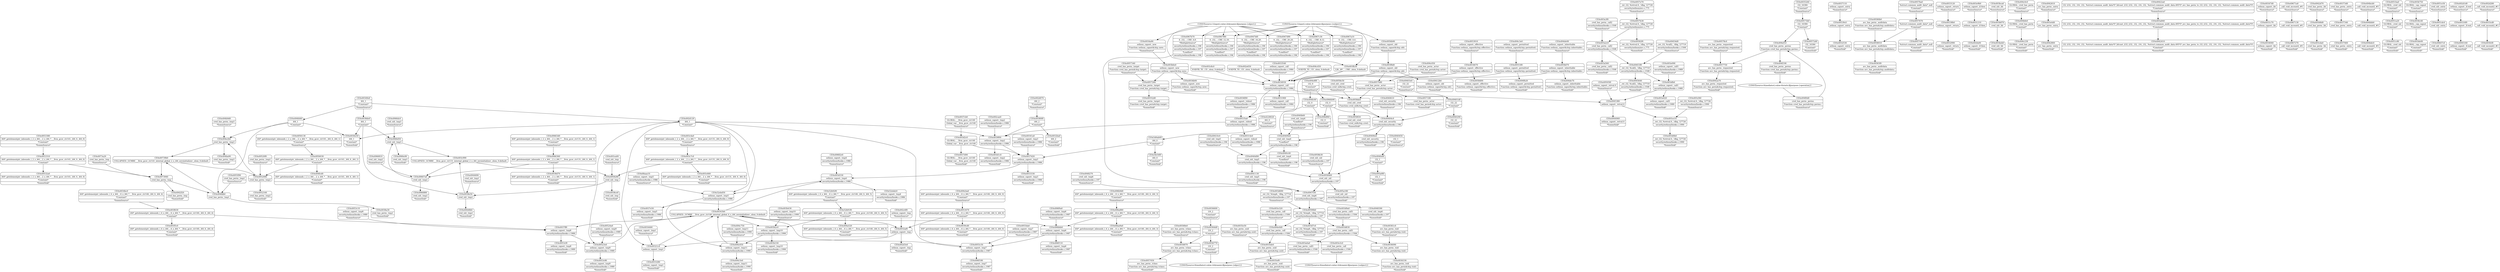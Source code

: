digraph {
	CE0x493ce10 [shape=record,shape=Mrecord,label="{CE0x493ce10|_ret_i32_%retval.0,_!dbg_!27726|security/selinux/hooks.c,1990}"]
	CE0x492c6f0 [shape=record,shape=Mrecord,label="{CE0x492c6f0|selinux_capset:_tmp|*SummSource*}"]
	CE0x494ef10 [shape=record,shape=Mrecord,label="{CE0x494ef10|cred_has_perm:_perms|Function::cred_has_perm&Arg::perms::}"]
	CE0x4937cb0 [shape=record,shape=Mrecord,label="{CE0x4937cb0|GLOBAL:___llvm_gcov_ctr140|Global_var:__llvm_gcov_ctr140|*SummSource*}"]
	CE0x4934bc0 [shape=record,shape=Mrecord,label="{CE0x4934bc0|i64*_getelementptr_inbounds_(_6_x_i64_,_6_x_i64_*___llvm_gcov_ctr140,_i64_0,_i64_4)|*Constant*|*SummSource*}"]
	CE0x52b91f0 [shape=record,shape=Mrecord,label="{CE0x52b91f0|i64*_getelementptr_inbounds_(_6_x_i64_,_6_x_i64_*___llvm_gcov_ctr140,_i64_0,_i64_5)|*Constant*}"]
	CE0x4953470 [shape=record,shape=Mrecord,label="{CE0x4953470|i64*_getelementptr_inbounds_(_6_x_i64_,_6_x_i64_*___llvm_gcov_ctr140,_i64_0,_i64_0)|*Constant*}"]
	CE0x494ba90 [shape=record,shape=Mrecord,label="{CE0x494ba90|cred_has_perm:_tmp3|*SummSink*}"]
	CE0x52b92f0 [shape=record,shape=Mrecord,label="{CE0x52b92f0|i64*_getelementptr_inbounds_(_6_x_i64_,_6_x_i64_*___llvm_gcov_ctr140,_i64_0,_i64_5)|*Constant*|*SummSource*}"]
	CE0x496f0a0 [shape=record,shape=Mrecord,label="{CE0x496f0a0|selinux_capset:_tmp6|security/selinux/hooks.c,1987|*SummSource*}"]
	CE0x4932530 [shape=record,shape=Mrecord,label="{CE0x4932530|selinux_capset:_entry|*SummSink*}"]
	CE0x49580b0 [shape=record,shape=Mrecord,label="{CE0x49580b0|avc_has_perm:_auditdata|Function::avc_has_perm&Arg::auditdata::|*SummSource*}"]
	CE0x49535a0 [shape=record,shape=Mrecord,label="{CE0x49535a0|selinux_capset:_tobool|security/selinux/hooks.c,1986}"]
	CE0x4933120 [shape=record,shape=Mrecord,label="{CE0x4933120|selinux_capset:_return|*SummSource*}"]
	CE0x492fa00 [shape=record,shape=Mrecord,label="{CE0x492fa00|selinux_capset:_if.then|*SummSink*}"]
	CE0x49412b0 [shape=record,shape=Mrecord,label="{CE0x49412b0|selinux_capset:_old|Function::selinux_capset&Arg::old::|*SummSink*}"]
	CE0x49663d0 [shape=record,shape=Mrecord,label="{CE0x49663d0|i64*_getelementptr_inbounds_(_2_x_i64_,_2_x_i64_*___llvm_gcov_ctr131,_i64_0,_i64_1)|*Constant*|*SummSource*}"]
	CE0x49338b0 [shape=record,shape=Mrecord,label="{CE0x49338b0|selinux_capset:_return}"]
	CE0x494fb20 [shape=record,shape=Mrecord,label="{CE0x494fb20|selinux_capset:_permitted|Function::selinux_capset&Arg::permitted::|*SummSink*}"]
	CE0x4932990 [shape=record,shape=Mrecord,label="{CE0x4932990|selinux_capset:_return|*SummSink*}"]
	CE0x4953c10 [shape=record,shape=Mrecord,label="{CE0x4953c10|selinux_capset:_tmp8|security/selinux/hooks.c,1989|*SummSource*}"]
	CE0x493c4a0 [shape=record,shape=Mrecord,label="{CE0x493c4a0|i64*_getelementptr_inbounds_(_2_x_i64_,_2_x_i64_*___llvm_gcov_ctr131,_i64_0,_i64_0)|*Constant*|*SummSource*}"]
	CE0x493b870 [shape=record,shape=Mrecord,label="{CE0x493b870|cred_sid:_bb}"]
	CE0x493a2c0 [shape=record,shape=Mrecord,label="{CE0x493a2c0|cred_has_perm:_call2|security/selinux/hooks.c,1508}"]
	CE0x4228020 [shape=record,shape=Mrecord,label="{CE0x4228020|i64_0|*Constant*|*SummSource*}"]
	CE0x4957340 [shape=record,shape=Mrecord,label="{CE0x4957340|cred_has_perm:_target|Function::cred_has_perm&Arg::target::|*SummSource*}"]
	CE0x49341a0 [shape=record,shape=Mrecord,label="{CE0x49341a0|selinux_capset:_tmp3|security/selinux/hooks.c,1986|*SummSource*}"]
	CE0x493a0a0 [shape=record,shape=Mrecord,label="{CE0x493a0a0|cred_has_perm:_call1|security/selinux/hooks.c,1506|*SummSink*}"]
	CE0x494de00 [shape=record,shape=Mrecord,label="{CE0x494de00|selinux_capset:_inheritable|Function::selinux_capset&Arg::inheritable::|*SummSource*}"]
	CE0x4933540 [shape=record,shape=Mrecord,label="{CE0x4933540|selinux_capset:_call|security/selinux/hooks.c,1984|*SummSource*}"]
	CE0x49410c0 [shape=record,shape=Mrecord,label="{CE0x49410c0|cred_sid:_tmp5|security/selinux/hooks.c,196|*SummSource*}"]
	CE0x4967f80 [shape=record,shape=Mrecord,label="{CE0x4967f80|4:_i32,_:_CRE_12,16_|*MultipleSource*|security/selinux/hooks.c,196|security/selinux/hooks.c,197|*LoadInst*|security/selinux/hooks.c,196}"]
	CE0x494c0c0 [shape=record,shape=Mrecord,label="{CE0x494c0c0|GLOBAL:_cred_has_perm|*Constant*|*SummSource*}"]
	CE0x493a3f0 [shape=record,shape=Mrecord,label="{CE0x493a3f0|cred_has_perm:_call2|security/selinux/hooks.c,1508|*SummSource*}"]
	CE0x49448b0 [shape=record,shape=Mrecord,label="{CE0x49448b0|cred_sid:_tmp1|*SummSink*}"]
	CE0x4939f00 [shape=record,shape=Mrecord,label="{CE0x4939f00|selinux_capset:_tmp2|security/selinux/hooks.c,1986}"]
	CE0x493fb30 [shape=record,shape=Mrecord,label="{CE0x493fb30|128:_i8*,_:_CRE:_elem_0:default:}"]
	CE0x4942610 [shape=record,shape=Mrecord,label="{CE0x4942610|avc_has_perm:_entry|*SummSource*}"]
	CE0x4942410 [shape=record,shape=Mrecord,label="{CE0x4942410|i32_(i32,_i32,_i16,_i32,_%struct.common_audit_data*)*_bitcast_(i32_(i32,_i32,_i16,_i32,_%struct.common_audit_data.495*)*_avc_has_perm_to_i32_(i32,_i32,_i16,_i32,_%struct.common_audit_data*)*)|*Constant*|*SummSink*}"]
	CE0x49401d0 [shape=record,shape=Mrecord,label="{CE0x49401d0|i32_22|*Constant*}"]
	CE0x4936f00 [shape=record,shape=Mrecord,label="{CE0x4936f00|selinux_capset:_tobool|security/selinux/hooks.c,1986|*SummSource*}"]
	CE0x4953380 [shape=record,shape=Mrecord,label="{CE0x4953380|i64*_getelementptr_inbounds_(_2_x_i64_,_2_x_i64_*___llvm_gcov_ctr141,_i64_0,_i64_0)|*Constant*|*SummSource*}"]
	CE0x49409e0 [shape=record,shape=Mrecord,label="{CE0x49409e0|cred_sid:_tmp4|*LoadInst*|security/selinux/hooks.c,196}"]
	CE0x493f5c0 [shape=record,shape=Mrecord,label="{CE0x493f5c0|i64*_getelementptr_inbounds_(_6_x_i64_,_6_x_i64_*___llvm_gcov_ctr140,_i64_0,_i64_4)|*Constant*|*SummSink*}"]
	CE0x494c3e0 [shape=record,shape=Mrecord,label="{CE0x494c3e0|selinux_capset:_permitted|Function::selinux_capset&Arg::permitted::|*SummSource*}"]
	CE0x4938d70 [shape=record,shape=Mrecord,label="{CE0x4938d70|i64*_getelementptr_inbounds_(_2_x_i64_,_2_x_i64_*___llvm_gcov_ctr131,_i64_0,_i64_1)|*Constant*|*SummSink*}"]
	CE0x4966dc0 [shape=record,shape=Mrecord,label="{CE0x4966dc0|cred_sid:_tmp3|*SummSource*}"]
	CE0x494c450 [shape=record,shape=Mrecord,label="{CE0x494c450|VOIDTB_TE:_CE:_elem_0:default:}"]
	CE0x493e4d0 [shape=record,shape=Mrecord,label="{CE0x493e4d0|avc_has_perm:_entry}"]
	CE0x49667a0 [shape=record,shape=Mrecord,label="{CE0x49667a0|cred_sid:_tmp2}"]
	CE0x496f110 [shape=record,shape=Mrecord,label="{CE0x496f110|selinux_capset:_tmp6|security/selinux/hooks.c,1987|*SummSink*}"]
	CE0x494e2b0 [shape=record,shape=Mrecord,label="{CE0x494e2b0|cred_has_perm:_tmp3}"]
	CE0x4966e90 [shape=record,shape=Mrecord,label="{CE0x4966e90|cred_sid:_tmp3|*SummSink*}"]
	CE0x4947bf0 [shape=record,shape=Mrecord,label="{CE0x4947bf0|4:_i32,_:_CRE_16,20_|*MultipleSource*|security/selinux/hooks.c,196|security/selinux/hooks.c,197|*LoadInst*|security/selinux/hooks.c,196}"]
	CE0x4933280 [shape=record,shape=Mrecord,label="{CE0x4933280|selinux_capset:_tmp1|*SummSink*}"]
	CE0x4931c70 [shape=record,shape=Mrecord,label="{CE0x4931c70|selinux_capset:_bb}"]
	CE0x4934930 [shape=record,shape=Mrecord,label="{CE0x4934930|selinux_capset:_call|security/selinux/hooks.c,1984}"]
	CE0x4967270 [shape=record,shape=Mrecord,label="{CE0x4967270|_call_void_mcount()_#3|*SummSink*}"]
	CE0x4937110 [shape=record,shape=Mrecord,label="{CE0x4937110|selinux_capset:_entry|*SummSource*}"]
	CE0x493cda0 [shape=record,shape=Mrecord,label="{CE0x493cda0|cred_has_perm:_bb|*SummSink*}"]
	CE0x494fdb0 [shape=record,shape=Mrecord,label="{CE0x494fdb0|cred_has_perm:_tmp1}"]
	CE0x49404c0 [shape=record,shape=Mrecord,label="{CE0x49404c0|cred_sid:_security|security/selinux/hooks.c,196}"]
	CE0x49568d0 [shape=record,shape=Mrecord,label="{CE0x49568d0|cred_has_perm:_bb}"]
	CE0x4937460 [shape=record,shape=Mrecord,label="{CE0x4937460|cred_has_perm:_entry|*SummSink*}"]
	CE0x494bfe0 [shape=record,shape=Mrecord,label="{CE0x494bfe0|GLOBAL:_cred_has_perm|*Constant*}"]
	CE0x49314e0 [shape=record,shape=Mrecord,label="{CE0x49314e0|selinux_capset:_tobool|security/selinux/hooks.c,1986|*SummSink*}"]
	CE0x4966d50 [shape=record,shape=Mrecord,label="{CE0x4966d50|cred_sid:_tmp3}"]
	CE0x494fcd0 [shape=record,shape=Mrecord,label="{CE0x494fcd0|i64*_getelementptr_inbounds_(_2_x_i64_,_2_x_i64_*___llvm_gcov_ctr141,_i64_0,_i64_1)|*Constant*|*SummSink*}"]
	CE0x4932af0 [shape=record,shape=Mrecord,label="{CE0x4932af0|selinux_capset:_tmp}"]
	CE0x4945380 [shape=record,shape=Mrecord,label="{CE0x4945380|selinux_capset:_retval.0}"]
	CE0x4953cf0 [shape=record,shape=Mrecord,label="{CE0x4953cf0|selinux_capset:_tmp8|security/selinux/hooks.c,1989|*SummSink*}"]
	CE0x494bcb0 [shape=record,shape=Mrecord,label="{CE0x494bcb0|_call_void_mcount()_#3|*SummSource*}"]
	CE0x49422a0 [shape=record,shape=Mrecord,label="{CE0x49422a0|i32_(i32,_i32,_i16,_i32,_%struct.common_audit_data*)*_bitcast_(i32_(i32,_i32,_i16,_i32,_%struct.common_audit_data.495*)*_avc_has_perm_to_i32_(i32,_i32,_i16,_i32,_%struct.common_audit_data*)*)|*Constant*|*SummSource*}"]
	CE0x4936770 [shape=record,shape=Mrecord,label="{CE0x4936770|i16_2|*Constant*|*SummSink*}"]
	CE0x49361c0 [shape=record,shape=Mrecord,label="{CE0x49361c0|avc_has_perm:_tsid|Function::avc_has_perm&Arg::tsid::|*SummSource*}"]
	CE0x49671a0 [shape=record,shape=Mrecord,label="{CE0x49671a0|_call_void_mcount()_#3|*SummSource*}"]
	CE0x4956b90 [shape=record,shape=Mrecord,label="{CE0x4956b90|selinux_capset:_old|Function::selinux_capset&Arg::old::|*SummSource*}"]
	CE0x493d0b0 [shape=record,shape=Mrecord,label="{CE0x493d0b0|_ret_i32_%retval.0,_!dbg_!27726|security/selinux/hooks.c,1990|*SummSink*}"]
	CE0x4934040 [shape=record,shape=Mrecord,label="{CE0x4934040|selinux_capset:_bb|*SummSink*}"]
	CE0x494e0d0 [shape=record,shape=Mrecord,label="{CE0x494e0d0|cred_has_perm:_call|security/selinux/hooks.c,1506}"]
	CE0x494c5e0 [shape=record,shape=Mrecord,label="{CE0x494c5e0|selinux_capset:_tmp11|security/selinux/hooks.c,1990|*SummSink*}"]
	CE0x495a0f0 [shape=record,shape=Mrecord,label="{CE0x495a0f0|i32_1|*Constant*|*SummSink*}"]
	CE0x4931900 [shape=record,shape=Mrecord,label="{CE0x4931900|selinux_capset:_call|security/selinux/hooks.c,1984|*SummSink*}"]
	CE0x493d690 [shape=record,shape=Mrecord,label="{CE0x493d690|_ret_i32_%tmp6,_!dbg_!27716|security/selinux/hooks.c,197|*SummSource*}"]
	CE0x4934670 [shape=record,shape=Mrecord,label="{CE0x4934670|selinux_capset:_effective|Function::selinux_capset&Arg::effective::}"]
	CE0x49590b0 [shape=record,shape=Mrecord,label="{CE0x49590b0|_ret_i32_%tmp6,_!dbg_!27716|security/selinux/hooks.c,197}"]
	CE0x493c990 [shape=record,shape=Mrecord,label="{CE0x493c990|COLLAPSED:_GCMRE___llvm_gcov_ctr131_internal_global_2_x_i64_zeroinitializer:_elem_0:default:}"]
	CE0x4937d90 [shape=record,shape=Mrecord,label="{CE0x4937d90|GLOBAL:___llvm_gcov_ctr140|Global_var:__llvm_gcov_ctr140|*SummSink*}"]
	CE0x493b2c0 [shape=record,shape=Mrecord,label="{CE0x493b2c0|selinux_capset:_tmp10|security/selinux/hooks.c,1990}"]
	CE0x494c750 [shape=record,shape=Mrecord,label="{CE0x494c750|selinux_capset:_tmp11|security/selinux/hooks.c,1990|*SummSource*}"]
	CE0x4957cf0 [shape=record,shape=Mrecord,label="{CE0x4957cf0|%struct.common_audit_data*_null|*Constant*|*SummSink*}"]
	CE0x4936e50 [shape=record,shape=Mrecord,label="{CE0x4936e50|i64_1|*Constant*|*SummSink*}"]
	CE0x493dfb0 [shape=record,shape=Mrecord,label="{CE0x493dfb0|selinux_capset:_call1|security/selinux/hooks.c,1989}"]
	CE0x4940b60 [shape=record,shape=Mrecord,label="{CE0x4940b60|cred_sid:_tmp4|*LoadInst*|security/selinux/hooks.c,196|*SummSource*}"]
	CE0x4934a90 [shape=record,shape=Mrecord,label="{CE0x4934a90|selinux_capset:_new|Function::selinux_capset&Arg::new::|*SummSource*}"]
	CE0x496b9d0 [shape=record,shape=Mrecord,label="{CE0x496b9d0|i64*_getelementptr_inbounds_(_6_x_i64_,_6_x_i64_*___llvm_gcov_ctr140,_i64_0,_i64_3)|*Constant*|*SummSource*}"]
	CE0x496f180 [shape=record,shape=Mrecord,label="{CE0x496f180|selinux_capset:_tmp7|security/selinux/hooks.c,1987|*SummSink*}"]
	CE0x493c8c0 [shape=record,shape=Mrecord,label="{CE0x493c8c0|VOIDTB_TE:_CE:_elem_0:default:}"]
	CE0x4945640 [shape=record,shape=Mrecord,label="{CE0x4945640|_ret_i32_%call2,_!dbg_!27719|security/selinux/hooks.c,1508|*SummSink*}"]
	CE0x49532a0 [shape=record,shape=Mrecord,label="{CE0x49532a0|i64*_getelementptr_inbounds_(_2_x_i64_,_2_x_i64_*___llvm_gcov_ctr141,_i64_0,_i64_0)|*Constant*|*SummSink*}"]
	CE0x49573b0 [shape=record,shape=Mrecord,label="{CE0x49573b0|i32_16384|*Constant*}"]
	CE0x49523e0 [shape=record,shape=Mrecord,label="{CE0x49523e0|selinux_capset:_tmp9|security/selinux/hooks.c,1989}"]
	CE0x49583f0 [shape=record,shape=Mrecord,label="{CE0x49583f0|avc_has_perm:_auditdata|Function::avc_has_perm&Arg::auditdata::|*SummSink*}"]
	CE0x4947d90 [shape=record,shape=Mrecord,label="{CE0x4947d90|4:_i32,_:_CRE_20,24_|*MultipleSource*|security/selinux/hooks.c,196|security/selinux/hooks.c,197|*LoadInst*|security/selinux/hooks.c,196}"]
	CE0x4957080 [shape=record,shape=Mrecord,label="{CE0x4957080|cred_has_perm:_actor|Function::cred_has_perm&Arg::actor::}"]
	CE0x4936600 [shape=record,shape=Mrecord,label="{CE0x4936600|i16_2|*Constant*|*SummSource*}"]
	CE0x493e020 [shape=record,shape=Mrecord,label="{CE0x493e020|selinux_capset:_call1|security/selinux/hooks.c,1989|*SummSink*}"]
	CE0x493b330 [shape=record,shape=Mrecord,label="{CE0x493b330|selinux_capset:_tmp10|security/selinux/hooks.c,1990|*SummSink*}"]
	CE0x4938e50 [shape=record,shape=Mrecord,label="{CE0x4938e50|cred_sid:_tmp1}"]
	CE0x4951c80 [shape=record,shape=Mrecord,label="{CE0x4951c80|GLOBAL:_cred_sid|*Constant*|*SummSink*}"]
	"CONST[source:0(mediator),value:2(dynamic)][purpose:{object}]"
	CE0x494e8f0 [shape=record,shape=Mrecord,label="{CE0x494e8f0|i32_0|*Constant*|*SummSource*}"]
	CE0x4935de0 [shape=record,shape=Mrecord,label="{CE0x4935de0|avc_has_perm:_ssid|Function::avc_has_perm&Arg::ssid::}"]
	CE0x494f0d0 [shape=record,shape=Mrecord,label="{CE0x494f0d0|cred_has_perm:_perms|Function::cred_has_perm&Arg::perms::|*SummSource*}"]
	CE0x493e3c0 [shape=record,shape=Mrecord,label="{CE0x493e3c0|cred_has_perm:_call|security/selinux/hooks.c,1506|*SummSink*}"]
	CE0x4940ef0 [shape=record,shape=Mrecord,label="{CE0x4940ef0|i32_1|*Constant*}"]
	CE0x4939cd0 [shape=record,shape=Mrecord,label="{CE0x4939cd0|i64*_getelementptr_inbounds_(_6_x_i64_,_6_x_i64_*___llvm_gcov_ctr140,_i64_0,_i64_0)|*Constant*|*SummSink*}"]
	CE0x4952160 [shape=record,shape=Mrecord,label="{CE0x4952160|cred_has_perm:_tmp2|*SummSink*}"]
	CE0x493c660 [shape=record,shape=Mrecord,label="{CE0x493c660|i64*_getelementptr_inbounds_(_2_x_i64_,_2_x_i64_*___llvm_gcov_ctr131,_i64_0,_i64_0)|*Constant*|*SummSink*}"]
	CE0x4973a20 [shape=record,shape=Mrecord,label="{CE0x4973a20|cred_has_perm:_tmp|*SummSource*}"]
	CE0x4966b90 [shape=record,shape=Mrecord,label="{CE0x4966b90|i32_0|*Constant*}"]
	CE0x4934b00 [shape=record,shape=Mrecord,label="{CE0x4934b00|selinux_capset:_new|Function::selinux_capset&Arg::new::|*SummSink*}"]
	CE0x49505f0 [shape=record,shape=Mrecord,label="{CE0x49505f0|selinux_capset:_retval.0|*SummSource*}"]
	CE0x4952080 [shape=record,shape=Mrecord,label="{CE0x4952080|cred_has_perm:_tmp2}"]
	CE0x493d7c0 [shape=record,shape=Mrecord,label="{CE0x493d7c0|_ret_i32_%tmp6,_!dbg_!27716|security/selinux/hooks.c,197|*SummSink*}"]
	CE0x4958de0 [shape=record,shape=Mrecord,label="{CE0x4958de0|cred_sid:_cred|Function::cred_sid&Arg::cred::}"]
	CE0x4957b30 [shape=record,shape=Mrecord,label="{CE0x4957b30|_ret_i32_%retval.0,_!dbg_!27728|security/selinux/avc.c,775}"]
	CE0x4940c40 [shape=record,shape=Mrecord,label="{CE0x4940c40|cred_sid:_tmp4|*LoadInst*|security/selinux/hooks.c,196|*SummSink*}"]
	CE0x493f630 [shape=record,shape=Mrecord,label="{CE0x493f630|i64*_getelementptr_inbounds_(_6_x_i64_,_6_x_i64_*___llvm_gcov_ctr140,_i64_0,_i64_4)|*Constant*}"]
	CE0x493a840 [shape=record,shape=Mrecord,label="{CE0x493a840|i32_(i32,_i32,_i16,_i32,_%struct.common_audit_data*)*_bitcast_(i32_(i32,_i32,_i16,_i32,_%struct.common_audit_data.495*)*_avc_has_perm_to_i32_(i32,_i32,_i16,_i32,_%struct.common_audit_data*)*)|*Constant*}"]
	CE0x4937ff0 [shape=record,shape=Mrecord,label="{CE0x4937ff0|selinux_capset:_tmp8|security/selinux/hooks.c,1989}"]
	CE0x493d2c0 [shape=record,shape=Mrecord,label="{CE0x493d2c0|GLOBAL:___llvm_gcov_ctr140|Global_var:__llvm_gcov_ctr140}"]
	CE0x4933330 [shape=record,shape=Mrecord,label="{CE0x4933330|selinux_capset:_tmp3|security/selinux/hooks.c,1986|*SummSink*}"]
	CE0x68aaa10 [shape=record,shape=Mrecord,label="{CE0x68aaa10|selinux_capset:_tmp5|security/selinux/hooks.c,1986|*SummSource*}"]
	CE0x49364d0 [shape=record,shape=Mrecord,label="{CE0x49364d0|i16_2|*Constant*}"]
	CE0x49453f0 [shape=record,shape=Mrecord,label="{CE0x49453f0|_ret_i32_%call2,_!dbg_!27719|security/selinux/hooks.c,1508}"]
	CE0x493b750 [shape=record,shape=Mrecord,label="{CE0x493b750|GLOBAL:_cap_capset|*Constant*|*SummSource*}"]
	CE0x49403e0 [shape=record,shape=Mrecord,label="{CE0x49403e0|i32_22|*Constant*|*SummSource*}"]
	CE0x4967b70 [shape=record,shape=Mrecord,label="{CE0x4967b70|4:_i32,_:_CRE_4,8_|*MultipleSource*|security/selinux/hooks.c,196|security/selinux/hooks.c,197|*LoadInst*|security/selinux/hooks.c,196}"]
	CE0x4932ba0 [shape=record,shape=Mrecord,label="{CE0x4932ba0|i64_2|*Constant*|*SummSink*}"]
	CE0x4958d00 [shape=record,shape=Mrecord,label="{CE0x4958d00|selinux_capset:_effective|Function::selinux_capset&Arg::effective::|*SummSink*}"]
	CE0x496df60 [shape=record,shape=Mrecord,label="{CE0x496df60|i32_0|*Constant*|*SummSink*}"]
	CE0x68aa9a0 [shape=record,shape=Mrecord,label="{CE0x68aa9a0|i64*_getelementptr_inbounds_(_6_x_i64_,_6_x_i64_*___llvm_gcov_ctr140,_i64_0,_i64_3)|*Constant*|*SummSink*}"]
	CE0x496bbb0 [shape=record,shape=Mrecord,label="{CE0x496bbb0|selinux_capset:_tmp6|security/selinux/hooks.c,1987}"]
	CE0x4953c80 [shape=record,shape=Mrecord,label="{CE0x4953c80|selinux_capset:_tmp9|security/selinux/hooks.c,1989|*SummSink*}"]
	CE0x4937340 [shape=record,shape=Mrecord,label="{CE0x4937340|cred_has_perm:_entry}"]
	CE0x494cba0 [shape=record,shape=Mrecord,label="{CE0x494cba0|i64*_getelementptr_inbounds_(_6_x_i64_,_6_x_i64_*___llvm_gcov_ctr140,_i64_0,_i64_0)|*Constant*|*SummSource*}"]
	CE0x49349e0 [shape=record,shape=Mrecord,label="{CE0x49349e0|i64_1|*Constant*|*SummSource*}"]
	CE0x5fe54f0 [shape=record,shape=Mrecord,label="{CE0x5fe54f0|i64_0|*Constant*|*SummSink*}"]
	CE0x49347d0 [shape=record,shape=Mrecord,label="{CE0x49347d0|selinux_capset:_bb|*SummSource*}"]
	CE0x493cf40 [shape=record,shape=Mrecord,label="{CE0x493cf40|_ret_i32_%retval.0,_!dbg_!27726|security/selinux/hooks.c,1990|*SummSource*}"]
	CE0x494a520 [shape=record,shape=Mrecord,label="{CE0x494a520|i64*_getelementptr_inbounds_(_6_x_i64_,_6_x_i64_*___llvm_gcov_ctr140,_i64_0,_i64_5)|*Constant*|*SummSink*}"]
	CE0x4936090 [shape=record,shape=Mrecord,label="{CE0x4936090|avc_has_perm:_tsid|Function::avc_has_perm&Arg::tsid::}"]
	CE0x49739b0 [shape=record,shape=Mrecord,label="{CE0x49739b0|COLLAPSED:_GCMRE___llvm_gcov_ctr141_internal_global_2_x_i64_zeroinitializer:_elem_0:default:}"]
	CE0x494bbb0 [shape=record,shape=Mrecord,label="{CE0x494bbb0|_call_void_mcount()_#3}"]
	CE0x49343b0 [shape=record,shape=Mrecord,label="{CE0x49343b0|COLLAPSED:_GCMRE___llvm_gcov_ctr140_internal_global_6_x_i64_zeroinitializer:_elem_0:default:}"]
	CE0x4957670 [shape=record,shape=Mrecord,label="{CE0x4957670|%struct.common_audit_data*_null|*Constant*}"]
	CE0x4955da0 [shape=record,shape=Mrecord,label="{CE0x4955da0|selinux_capset:_tmp7|security/selinux/hooks.c,1987|*SummSource*}"]
	CE0x4936870 [shape=record,shape=Mrecord,label="{CE0x4936870|avc_has_perm:_tclass|Function::avc_has_perm&Arg::tclass::}"]
	CE0x4957e70 [shape=record,shape=Mrecord,label="{CE0x4957e70|_ret_i32_%retval.0,_!dbg_!27728|security/selinux/avc.c,775|*SummSource*}"]
	CE0x494bdc0 [shape=record,shape=Mrecord,label="{CE0x494bdc0|_call_void_mcount()_#3|*SummSink*}"]
	CE0x4944690 [shape=record,shape=Mrecord,label="{CE0x4944690|cred_sid:_tmp1|*SummSource*}"]
	CE0x49647c0 [shape=record,shape=Mrecord,label="{CE0x49647c0|cred_sid:_entry|*SummSink*}"]
	"CONST[source:0(mediator),value:0(static)][purpose:{operation}]"
	CE0x49454d0 [shape=record,shape=Mrecord,label="{CE0x49454d0|_ret_i32_%call2,_!dbg_!27719|security/selinux/hooks.c,1508|*SummSource*}"]
	CE0x5d0ab00 [shape=record,shape=Mrecord,label="{CE0x5d0ab00|i64_0|*Constant*}"]
	CE0x4951a20 [shape=record,shape=Mrecord,label="{CE0x4951a20|GLOBAL:_cred_sid|*Constant*}"]
	CE0x4953910 [shape=record,shape=Mrecord,label="{CE0x4953910|selinux_capset:_effective|Function::selinux_capset&Arg::effective::|*SummSource*}"]
	CE0x4951dc0 [shape=record,shape=Mrecord,label="{CE0x4951dc0|cred_sid:_entry}"]
	CE0x493d330 [shape=record,shape=Mrecord,label="{CE0x493d330|selinux_capset:_tmp4|security/selinux/hooks.c,1986}"]
	"CONST[source:1(input),value:2(dynamic)][purpose:{object}]"
	CE0x494b9d0 [shape=record,shape=Mrecord,label="{CE0x494b9d0|cred_has_perm:_tmp3|*SummSource*}"]
	CE0x49553f0 [shape=record,shape=Mrecord,label="{CE0x49553f0|selinux_capset:_permitted|Function::selinux_capset&Arg::permitted::}"]
	CE0x49520f0 [shape=record,shape=Mrecord,label="{CE0x49520f0|cred_has_perm:_tmp2|*SummSource*}"]
	CE0x4940610 [shape=record,shape=Mrecord,label="{CE0x4940610|cred_sid:_security|security/selinux/hooks.c,196|*SummSource*}"]
	CE0x4936c40 [shape=record,shape=Mrecord,label="{CE0x4936c40|GLOBAL:_cap_capset|*Constant*}"]
	CE0x4967c30 [shape=record,shape=Mrecord,label="{CE0x4967c30|4:_i32,_:_CRE_8,12_|*MultipleSource*|security/selinux/hooks.c,196|security/selinux/hooks.c,197|*LoadInst*|security/selinux/hooks.c,196}"]
	CE0x4940450 [shape=record,shape=Mrecord,label="{CE0x4940450|i32_1|*Constant*|*SummSource*}"]
	CE0x4955f90 [shape=record,shape=Mrecord,label="{CE0x4955f90|cred_has_perm:_tmp1|*SummSource*}"]
	CE0x49352d0 [shape=record,shape=Mrecord,label="{CE0x49352d0|cred_has_perm:_target|Function::cred_has_perm&Arg::target::|*SummSink*}"]
	CE0x4942d70 [shape=record,shape=Mrecord,label="{CE0x4942d70|cred_has_perm:_bb|*SummSource*}"]
	CE0x4955c50 [shape=record,shape=Mrecord,label="{CE0x4955c50|selinux_capset:_tmp7|security/selinux/hooks.c,1987}"]
	CE0x494f190 [shape=record,shape=Mrecord,label="{CE0x494f190|cred_has_perm:_perms|Function::cred_has_perm&Arg::perms::|*SummSink*}"]
	CE0x493e320 [shape=record,shape=Mrecord,label="{CE0x493e320|cred_has_perm:_call|security/selinux/hooks.c,1506|*SummSource*}"]
	CE0x4945160 [shape=record,shape=Mrecord,label="{CE0x4945160|selinux_capset:_if.end|*SummSink*}"]
	CE0x4940d90 [shape=record,shape=Mrecord,label="{CE0x4940d90|cred_sid:_tmp5|security/selinux/hooks.c,196}"]
	CE0x4953310 [shape=record,shape=Mrecord,label="{CE0x4953310|i64*_getelementptr_inbounds_(_2_x_i64_,_2_x_i64_*___llvm_gcov_ctr141,_i64_0,_i64_0)|*Constant*}"]
	CE0x4942a70 [shape=record,shape=Mrecord,label="{CE0x4942a70|avc_has_perm:_requested|Function::avc_has_perm&Arg::requested::|*SummSink*}"]
	CE0x4948270 [shape=record,shape=Mrecord,label="{CE0x4948270|cred_sid:_tmp6|security/selinux/hooks.c,197|*SummSource*}"]
	"CONST[source:1(input),value:2(dynamic)][purpose:{subject}]"
	CE0x49539c0 [shape=record,shape=Mrecord,label="{CE0x49539c0|selinux_capset:_entry}"]
	CE0x4956030 [shape=record,shape=Mrecord,label="{CE0x4956030|i64*_getelementptr_inbounds_(_2_x_i64_,_2_x_i64_*___llvm_gcov_ctr141,_i64_0,_i64_1)|*Constant*}"]
	CE0x49582f0 [shape=record,shape=Mrecord,label="{CE0x49582f0|_ret_i32_%retval.0,_!dbg_!27728|security/selinux/avc.c,775|*SummSink*}"]
	CE0x4942800 [shape=record,shape=Mrecord,label="{CE0x4942800|avc_has_perm:_entry|*SummSink*}"]
	CE0x493a560 [shape=record,shape=Mrecord,label="{CE0x493a560|cred_has_perm:_call2|security/selinux/hooks.c,1508|*SummSink*}"]
	CE0x4957260 [shape=record,shape=Mrecord,label="{CE0x4957260|cred_has_perm:_target|Function::cred_has_perm&Arg::target::}"]
	CE0x4966880 [shape=record,shape=Mrecord,label="{CE0x4966880|cred_sid:_tmp2|*SummSink*}"]
	CE0x493d1c0 [shape=record,shape=Mrecord,label="{CE0x493d1c0|selinux_capset:_tmp2|security/selinux/hooks.c,1986|*SummSink*}"]
	CE0x4938ce0 [shape=record,shape=Mrecord,label="{CE0x4938ce0|cred_sid:_tmp|*SummSink*}"]
	CE0x492cae0 [shape=record,shape=Mrecord,label="{CE0x492cae0|selinux_capset:_tmp2|security/selinux/hooks.c,1986|*SummSource*}"]
	CE0x493fcf0 [shape=record,shape=Mrecord,label="{CE0x493fcf0|_call_void_mcount()_#3|*SummSink*}"]
	CE0x4958d70 [shape=record,shape=Mrecord,label="{CE0x4958d70|selinux_capset:_inheritable|Function::selinux_capset&Arg::inheritable::}"]
	CE0x492d280 [shape=record,shape=Mrecord,label="{CE0x492d280|_call_void_mcount()_#3|*SummSource*}"]
	CE0x492d070 [shape=record,shape=Mrecord,label="{CE0x492d070|i64_2|*Constant*|*SummSource*}"]
	CE0x494de70 [shape=record,shape=Mrecord,label="{CE0x494de70|selinux_capset:_inheritable|Function::selinux_capset&Arg::inheritable::|*SummSink*}"]
	CE0x4942f20 [shape=record,shape=Mrecord,label="{CE0x4942f20|cred_has_perm:_tmp|*SummSink*}"]
	CE0x4958f20 [shape=record,shape=Mrecord,label="{CE0x4958f20|cred_sid:_cred|Function::cred_sid&Arg::cred::|*SummSink*}"]
	CE0x4957750 [shape=record,shape=Mrecord,label="{CE0x4957750|avc_has_perm:_requested|Function::avc_has_perm&Arg::requested::}"]
	CE0x4937e50 [shape=record,shape=Mrecord,label="{CE0x4937e50|selinux_capset:_tmp5|security/selinux/hooks.c,1986|*SummSink*}"]
	CE0x4966810 [shape=record,shape=Mrecord,label="{CE0x4966810|cred_sid:_tmp2|*SummSource*}"]
	CE0x49572d0 [shape=record,shape=Mrecord,label="{CE0x49572d0|i32_16384|*Constant*|*SummSink*}"]
	CE0x492d3e0 [shape=record,shape=Mrecord,label="{CE0x492d3e0|selinux_capset:_tmp|*SummSink*}"]
	CE0x4944060 [shape=record,shape=Mrecord,label="{CE0x4944060|selinux_capset:_retval.0|*SummSink*}"]
	CE0x493e9b0 [shape=record,shape=Mrecord,label="{CE0x493e9b0|selinux_capset:_if.then|*SummSource*}"]
	CE0x494c650 [shape=record,shape=Mrecord,label="{CE0x494c650|selinux_capset:_tmp11|security/selinux/hooks.c,1990}"]
	CE0x49368e0 [shape=record,shape=Mrecord,label="{CE0x49368e0|avc_has_perm:_tclass|Function::avc_has_perm&Arg::tclass::|*SummSource*}"]
	CE0x49321c0 [shape=record,shape=Mrecord,label="{CE0x49321c0|selinux_capset:_tmp1}"]
	CE0x494fd40 [shape=record,shape=Mrecord,label="{CE0x494fd40|i64_1|*Constant*}"]
	CE0x493d9a0 [shape=record,shape=Mrecord,label="{CE0x493d9a0|cred_has_perm:_call1|security/selinux/hooks.c,1506|*SummSource*}"]
	CE0x4958460 [shape=record,shape=Mrecord,label="{CE0x4958460|cred_sid:_sid|security/selinux/hooks.c,197}"]
	CE0x49524a0 [shape=record,shape=Mrecord,label="{CE0x49524a0|selinux_capset:_tmp9|security/selinux/hooks.c,1989|*SummSource*}"]
	CE0x52ebd50 [shape=record,shape=Mrecord,label="{CE0x52ebd50|selinux_capset:_tmp5|security/selinux/hooks.c,1986}"]
	CE0x4935e50 [shape=record,shape=Mrecord,label="{CE0x4935e50|avc_has_perm:_ssid|Function::avc_has_perm&Arg::ssid::|*SummSource*}"]
	CE0x493beb0 [shape=record,shape=Mrecord,label="{CE0x493beb0|cred_sid:_bb|*SummSink*}"]
	CE0x493ca00 [shape=record,shape=Mrecord,label="{CE0x493ca00|cred_sid:_tmp|*SummSource*}"]
	CE0x493b6e0 [shape=record,shape=Mrecord,label="{CE0x493b6e0|selinux_capset:_new|Function::selinux_capset&Arg::new::}"]
	CE0x4967130 [shape=record,shape=Mrecord,label="{CE0x4967130|_call_void_mcount()_#3}"]
	CE0x4957180 [shape=record,shape=Mrecord,label="{CE0x4957180|cred_has_perm:_actor|Function::cred_has_perm&Arg::actor::|*SummSink*}"]
	CE0x494fc00 [shape=record,shape=Mrecord,label="{CE0x494fc00|i32_0|*Constant*}"]
	CE0x4948390 [shape=record,shape=Mrecord,label="{CE0x4948390|cred_sid:_tmp6|security/selinux/hooks.c,197|*SummSink*}"]
	CE0x4966360 [shape=record,shape=Mrecord,label="{CE0x4966360|i64*_getelementptr_inbounds_(_2_x_i64_,_2_x_i64_*___llvm_gcov_ctr131,_i64_0,_i64_1)|*Constant*}"]
	CE0x4938de0 [shape=record,shape=Mrecord,label="{CE0x4938de0|i64_1|*Constant*}"]
	CE0x492e650 [shape=record,shape=Mrecord,label="{CE0x492e650|VOIDTB_TE:_CE:_elem_0:default:}"]
	CE0x49578c0 [shape=record,shape=Mrecord,label="{CE0x49578c0|avc_has_perm:_requested|Function::avc_has_perm&Arg::requested::|*SummSource*}"]
	CE0x4933cd0 [shape=record,shape=Mrecord,label="{CE0x4933cd0|_call_void_mcount()_#3}"]
	CE0x4951e50 [shape=record,shape=Mrecord,label="{CE0x4951e50|cred_sid:_entry|*SummSource*}"]
	CE0x4958e50 [shape=record,shape=Mrecord,label="{CE0x4958e50|cred_sid:_cred|Function::cred_sid&Arg::cred::|*SummSource*}"]
	CE0x4951ba0 [shape=record,shape=Mrecord,label="{CE0x4951ba0|GLOBAL:_cred_sid|*Constant*|*SummSource*}"]
	CE0x493c7c0 [shape=record,shape=Mrecord,label="{CE0x493c7c0|i64*_getelementptr_inbounds_(_2_x_i64_,_2_x_i64_*___llvm_gcov_ctr131,_i64_0,_i64_0)|*Constant*}"]
	CE0x4967a10 [shape=record,shape=Mrecord,label="{CE0x4967a10|4:_i32,_:_CRE_0,4_|*MultipleSource*|security/selinux/hooks.c,196|security/selinux/hooks.c,197|*LoadInst*|security/selinux/hooks.c,196}"]
	CE0x49316f0 [shape=record,shape=Mrecord,label="{CE0x49316f0|selinux_capset:_if.end}"]
	CE0x494c230 [shape=record,shape=Mrecord,label="{CE0x494c230|GLOBAL:_cred_has_perm|*Constant*|*SummSink*}"]
	CE0x4956130 [shape=record,shape=Mrecord,label="{CE0x4956130|i64*_getelementptr_inbounds_(_2_x_i64_,_2_x_i64_*___llvm_gcov_ctr141,_i64_0,_i64_1)|*Constant*|*SummSource*}"]
	CE0x493d830 [shape=record,shape=Mrecord,label="{CE0x493d830|cred_has_perm:_call1|security/selinux/hooks.c,1506}"]
	"CONST[source:0(mediator),value:2(dynamic)][purpose:{subject}]"
	CE0x492d120 [shape=record,shape=Mrecord,label="{CE0x492d120|i64_1|*Constant*}"]
	CE0x4958010 [shape=record,shape=Mrecord,label="{CE0x4958010|avc_has_perm:_auditdata|Function::avc_has_perm&Arg::auditdata::}"]
	CE0x4934460 [shape=record,shape=Mrecord,label="{CE0x4934460|selinux_capset:_tmp1|*SummSource*}"]
	CE0x4973940 [shape=record,shape=Mrecord,label="{CE0x4973940|cred_has_perm:_tmp}"]
	CE0x4935ef0 [shape=record,shape=Mrecord,label="{CE0x4935ef0|avc_has_perm:_ssid|Function::avc_has_perm&Arg::ssid::|*SummSink*}"]
	CE0x4958b30 [shape=record,shape=Mrecord,label="{CE0x4958b30|cred_sid:_sid|security/selinux/hooks.c,197|*SummSource*}"]
	CE0x49406e0 [shape=record,shape=Mrecord,label="{CE0x49406e0|cred_sid:_security|security/selinux/hooks.c,196|*SummSink*}"]
	CE0x495a180 [shape=record,shape=Mrecord,label="{CE0x495a180|cred_sid:_sid|security/selinux/hooks.c,197|*SummSink*}"]
	CE0x49373d0 [shape=record,shape=Mrecord,label="{CE0x49373d0|cred_has_perm:_entry|*SummSource*}"]
	CE0x4931210 [shape=record,shape=Mrecord,label="{CE0x4931210|selinux_capset:_if.then}"]
	CE0x49380f0 [shape=record,shape=Mrecord,label="{CE0x49380f0|i64_2|*Constant*}"]
	CE0x4957ba0 [shape=record,shape=Mrecord,label="{CE0x4957ba0|%struct.common_audit_data*_null|*Constant*|*SummSource*}"]
	CE0x4958280 [shape=record,shape=Mrecord,label="{CE0x4958280|cred_sid:_tmp}"]
	CE0x4937d20 [shape=record,shape=Mrecord,label="{CE0x4937d20|selinux_capset:_tmp3|security/selinux/hooks.c,1986}"]
	CE0x4940290 [shape=record,shape=Mrecord,label="{CE0x4940290|i32_22|*Constant*|*SummSink*}"]
	CE0x4936330 [shape=record,shape=Mrecord,label="{CE0x4936330|avc_has_perm:_tsid|Function::avc_has_perm&Arg::tsid::|*SummSink*}"]
	CE0x492d1d0 [shape=record,shape=Mrecord,label="{CE0x492d1d0|selinux_capset:_if.end|*SummSource*}"]
	CE0x4957450 [shape=record,shape=Mrecord,label="{CE0x4957450|avc_has_perm:_tclass|Function::avc_has_perm&Arg::tclass::|*SummSink*}"]
	CE0x4941130 [shape=record,shape=Mrecord,label="{CE0x4941130|cred_sid:_tmp5|security/selinux/hooks.c,196|*SummSink*}"]
	CE0x493b430 [shape=record,shape=Mrecord,label="{CE0x493b430|selinux_capset:_tmp10|security/selinux/hooks.c,1990|*SummSource*}"]
	CE0x4947f30 [shape=record,shape=Mrecord,label="{CE0x4947f30|cred_sid:_tmp6|security/selinux/hooks.c,197}"]
	CE0x4935260 [shape=record,shape=Mrecord,label="{CE0x4935260|i32_16384|*Constant*|*SummSource*}"]
	CE0x52ebdc0 [shape=record,shape=Mrecord,label="{CE0x52ebdc0|selinux_capset:_tmp4|security/selinux/hooks.c,1986|*SummSink*}"]
	CE0x493de00 [shape=record,shape=Mrecord,label="{CE0x493de00|GLOBAL:_cap_capset|*Constant*|*SummSink*}"]
	CE0x493bca0 [shape=record,shape=Mrecord,label="{CE0x493bca0|cred_sid:_bb|*SummSource*}"]
	CE0x49682e0 [shape=record,shape=Mrecord,label="{CE0x49682e0|selinux_capset:_tmp4|security/selinux/hooks.c,1986|*SummSource*}"]
	CE0x494c050 [shape=record,shape=Mrecord,label="{CE0x494c050|cred_has_perm:_actor|Function::cred_has_perm&Arg::actor::|*SummSource*}"]
	CE0x496a880 [shape=record,shape=Mrecord,label="{CE0x496a880|i64*_getelementptr_inbounds_(_6_x_i64_,_6_x_i64_*___llvm_gcov_ctr140,_i64_0,_i64_3)|*Constant*}"]
	CE0x493e090 [shape=record,shape=Mrecord,label="{CE0x493e090|selinux_capset:_call1|security/selinux/hooks.c,1989|*SummSource*}"]
	CE0x4938a30 [shape=record,shape=Mrecord,label="{CE0x4938a30|cred_has_perm:_tmp1|*SummSink*}"]
	CE0x493f8d0 [shape=record,shape=Mrecord,label="{CE0x493f8d0|selinux_capset:_old|Function::selinux_capset&Arg::old::}"]
	CE0x493c990 -> CE0x49667a0
	CE0x49590b0 -> CE0x493d830
	CE0x4937340 -> CE0x4937460
	CE0x5d0ab00 -> CE0x5fe54f0
	CE0x49403e0 -> CE0x49401d0
	CE0x49573b0 -> CE0x49572d0
	CE0x494ef10 -> CE0x494f190
	CE0x4937110 -> CE0x49539c0
	CE0x494c0c0 -> CE0x494bfe0
	"CONST[source:1(input),value:2(dynamic)][purpose:{object}]" -> CE0x4947d90
	CE0x49364d0 -> CE0x4936770
	CE0x494c3e0 -> CE0x49553f0
	CE0x4938de0 -> CE0x4966d50
	CE0x49410c0 -> CE0x4940d90
	CE0x496a880 -> CE0x68aa9a0
	CE0x494e8f0 -> CE0x494fc00
	CE0x493b6e0 -> CE0x4934b00
	CE0x4939f00 -> CE0x493d1c0
	CE0x4940450 -> CE0x4940ef0
	CE0x49404c0 -> CE0x49409e0
	CE0x4936c40 -> CE0x493de00
	CE0x4957260 -> CE0x49352d0
	"CONST[source:1(input),value:2(dynamic)][purpose:{subject}]" -> CE0x4947d90
	CE0x493cf40 -> CE0x493ce10
	CE0x49401d0 -> CE0x49404c0
	"CONST[source:1(input),value:2(dynamic)][purpose:{subject}]" -> CE0x493fb30
	CE0x49578c0 -> CE0x4957750
	CE0x4936090 -> CE0x4936330
	CE0x494e8f0 -> CE0x4966b90
	CE0x493a0a0 -> "CONST[source:0(mediator),value:2(dynamic)][purpose:{object}]"
	CE0x4951e50 -> CE0x4951dc0
	CE0x68aaa10 -> CE0x52ebd50
	CE0x4934a90 -> CE0x493b6e0
	CE0x49321c0 -> CE0x49343b0
	CE0x494de00 -> CE0x4958d70
	CE0x49671a0 -> CE0x4967130
	CE0x493a3f0 -> CE0x493a2c0
	CE0x493b2c0 -> CE0x493b330
	CE0x494cba0 -> CE0x4953470
	CE0x49338b0 -> CE0x4932990
	CE0x49343b0 -> CE0x4937ff0
	CE0x4936600 -> CE0x49364d0
	CE0x4973a20 -> CE0x4973940
	CE0x4957750 -> CE0x4942a70
	CE0x496a880 -> CE0x496bbb0
	CE0x49364d0 -> CE0x4936870
	CE0x4966b90 -> CE0x49404c0
	"CONST[source:1(input),value:2(dynamic)][purpose:{object}]" -> CE0x4967c30
	CE0x4973940 -> CE0x4942f20
	CE0x4931c70 -> CE0x4934040
	CE0x493ca00 -> CE0x4958280
	CE0x49380f0 -> CE0x4932ba0
	CE0x4953470 -> CE0x4939cd0
	CE0x494c450 -> CE0x4934930
	CE0x4957ba0 -> CE0x4957670
	CE0x4945380 -> CE0x493ce10
	CE0x4951ba0 -> CE0x4951a20
	CE0x4940ef0 -> CE0x495a0f0
	"CONST[source:1(input),value:2(dynamic)][purpose:{object}]" -> CE0x4934a90
	CE0x4937ff0 -> CE0x4953cf0
	CE0x493c8c0 -> CE0x4934930
	CE0x52ebd50 -> CE0x4937e50
	CE0x4966360 -> CE0x49667a0
	"CONST[source:1(input),value:2(dynamic)][purpose:{subject}]" -> CE0x4967a10
	CE0x493e090 -> CE0x493dfb0
	"CONST[source:1(input),value:2(dynamic)][purpose:{object}]" -> CE0x4967f80
	CE0x494f190 -> "CONST[source:0(mediator),value:0(static)][purpose:{operation}]"
	CE0x494fd40 -> CE0x4936e50
	CE0x4940b60 -> CE0x49409e0
	CE0x4955c50 -> CE0x496f180
	CE0x493f8d0 -> CE0x4957080
	CE0x492d280 -> CE0x4933cd0
	CE0x4958e50 -> CE0x4958de0
	CE0x496bbb0 -> CE0x4955c50
	CE0x49349e0 -> CE0x4938de0
	CE0x493d330 -> CE0x52ebdc0
	CE0x4937d20 -> CE0x493d330
	CE0x494e2b0 -> CE0x49739b0
	CE0x493d830 -> CE0x4936090
	CE0x49523e0 -> CE0x49343b0
	CE0x52b91f0 -> CE0x494a520
	CE0x4936870 -> CE0x4957450
	CE0x49453f0 -> CE0x493dfb0
	CE0x4956030 -> CE0x4952080
	CE0x493e4d0 -> CE0x4942800
	CE0x49505f0 -> CE0x4945380
	"CONST[source:0(mediator),value:0(static)][purpose:{operation}]" -> CE0x494f0d0
	CE0x493d830 -> CE0x493a0a0
	"CONST[source:1(input),value:2(dynamic)][purpose:{subject}]" -> CE0x4967c30
	CE0x494c750 -> CE0x494c650
	CE0x49553f0 -> CE0x494fb20
	CE0x4934460 -> CE0x49321c0
	CE0x493d2c0 -> CE0x4937d90
	CE0x494f0d0 -> CE0x494ef10
	CE0x49343b0 -> CE0x496bbb0
	CE0x4935260 -> CE0x49573b0
	CE0x49590b0 -> CE0x494e0d0
	CE0x492cae0 -> CE0x4939f00
	CE0x492d120 -> CE0x49321c0
	CE0x4958280 -> CE0x4938e50
	CE0x49409e0 -> CE0x4940c40
	CE0x494fdb0 -> CE0x49739b0
	CE0x4957b30 -> CE0x493a2c0
	CE0x496bbb0 -> CE0x496f110
	CE0x4934670 -> CE0x4934930
	CE0x4937cb0 -> CE0x493d2c0
	CE0x493ce10 -> CE0x493d0b0
	CE0x494e0d0 -> CE0x4935de0
	CE0x49453f0 -> CE0x4945640
	CE0x4956030 -> CE0x494fcd0
	CE0x4955f90 -> CE0x494fdb0
	CE0x4936f00 -> CE0x49535a0
	CE0x49347d0 -> CE0x4931c70
	CE0x4957670 -> CE0x4957cf0
	CE0x494fd40 -> CE0x494e2b0
	CE0x492d120 -> CE0x49523e0
	CE0x49373d0 -> CE0x4937340
	CE0x49667a0 -> CE0x4966d50
	CE0x492d1d0 -> CE0x49316f0
	CE0x4956130 -> CE0x4956030
	CE0x49535a0 -> CE0x4939f00
	CE0x493a2c0 -> CE0x493a560
	CE0x492d120 -> CE0x4939f00
	CE0x4966810 -> CE0x49667a0
	CE0x49341a0 -> CE0x4937d20
	CE0x493a2c0 -> CE0x49453f0
	CE0x4936770 -> "CONST[source:0(mediator),value:2(dynamic)][purpose:{object}]"
	CE0x4955da0 -> CE0x4955c50
	CE0x4933120 -> CE0x49338b0
	CE0x4958280 -> CE0x4938ce0
	CE0x49590b0 -> CE0x493d7c0
	CE0x49401d0 -> CE0x4940290
	CE0x494fc00 -> CE0x49535a0
	CE0x494bcb0 -> CE0x494bbb0
	CE0x4966b90 -> CE0x4958460
	CE0x4958010 -> CE0x49583f0
	CE0x4933540 -> CE0x4934930
	CE0x4957340 -> CE0x4957260
	CE0x493fb30 -> CE0x4934930
	CE0x492d120 -> CE0x494c650
	CE0x493f630 -> CE0x4937ff0
	CE0x4934670 -> CE0x4958d00
	CE0x494c650 -> CE0x49343b0
	CE0x493c7c0 -> CE0x493c660
	CE0x4938e50 -> CE0x49448b0
	CE0x4958d70 -> CE0x4934930
	CE0x4938de0 -> CE0x4936e50
	CE0x49535a0 -> CE0x49314e0
	CE0x494fc00 -> CE0x496df60
	CE0x49404c0 -> CE0x49406e0
	CE0x493b430 -> CE0x493b2c0
	CE0x4958b30 -> CE0x4958460
	CE0x4953910 -> CE0x4934670
	CE0x4957670 -> CE0x4958010
	CE0x4938de0 -> CE0x4938e50
	CE0x4940610 -> CE0x49404c0
	CE0x49682e0 -> CE0x493d330
	CE0x49580b0 -> CE0x4958010
	CE0x493b6e0 -> CE0x4957260
	CE0x4967130 -> CE0x4967270
	CE0x49422a0 -> CE0x493a840
	CE0x493bca0 -> CE0x493b870
	CE0x4957080 -> CE0x4957180
	CE0x4952080 -> CE0x4952160
	CE0x49316f0 -> CE0x4945160
	CE0x49539c0 -> CE0x4932530
	CE0x493c990 -> CE0x4958280
	CE0x49553f0 -> CE0x4934930
	"CONST[source:1(input),value:2(dynamic)][purpose:{subject}]" -> CE0x4956b90
	"CONST[source:1(input),value:2(dynamic)][purpose:{subject}]" -> CE0x4967f80
	CE0x4940ef0 -> CE0x4958460
	CE0x493b2c0 -> CE0x494c650
	CE0x4958de0 -> CE0x49404c0
	CE0x4932af0 -> CE0x49321c0
	CE0x4967b70 -> CE0x4947f30
	CE0x4934930 -> CE0x49535a0
	CE0x4953470 -> CE0x4932af0
	CE0x494b9d0 -> CE0x494e2b0
	CE0x4953380 -> CE0x4953310
	CE0x494e0d0 -> CE0x493e3c0
	CE0x4934930 -> CE0x4931900
	CE0x492d070 -> CE0x49380f0
	CE0x4966d50 -> CE0x4966e90
	CE0x4947f30 -> CE0x4948390
	CE0x49349e0 -> CE0x492d120
	CE0x493dfb0 -> CE0x4945380
	CE0x493d330 -> CE0x52ebd50
	CE0x4957e70 -> CE0x4957b30
	"CONST[source:1(input),value:2(dynamic)][purpose:{subject}]" -> CE0x4947bf0
	CE0x4966dc0 -> CE0x4966d50
	CE0x493c7c0 -> CE0x4958280
	"CONST[source:1(input),value:2(dynamic)][purpose:{object}]" -> CE0x4967b70
	CE0x4958460 -> CE0x495a180
	CE0x493b870 -> CE0x493beb0
	CE0x4938e50 -> CE0x493c990
	CE0x4947f30 -> CE0x49590b0
	CE0x49454d0 -> CE0x49453f0
	CE0x4942610 -> CE0x493e4d0
	CE0x49368e0 -> CE0x4936870
	CE0x49568d0 -> CE0x493cda0
	CE0x4945380 -> CE0x4944060
	"CONST[source:1(input),value:2(dynamic)][purpose:{object}]" -> CE0x4967a10
	"CONST[source:1(input),value:2(dynamic)][purpose:{subject}]" -> CE0x4967b70
	CE0x4940d90 -> CE0x4941130
	CE0x493b6e0 -> CE0x4934930
	CE0x49523e0 -> CE0x4953c80
	CE0x49343b0 -> CE0x493b2c0
	"CONST[source:1(input),value:2(dynamic)][purpose:{object}]" -> CE0x493fb30
	CE0x4958d70 -> CE0x494de70
	CE0x496f0a0 -> CE0x496bbb0
	CE0x52b92f0 -> CE0x52b91f0
	CE0x4931210 -> CE0x492fa00
	CE0x493d690 -> CE0x49590b0
	CE0x494ef10 -> CE0x4957750
	CE0x4940d90 -> CE0x4958460
	CE0x4934930 -> CE0x4945380
	CE0x5d0ab00 -> CE0x4937d20
	CE0x493a840 -> CE0x4942410
	CE0x494fdb0 -> CE0x4938a30
	CE0x4935de0 -> CE0x4935ef0
	CE0x493e3c0 -> "CONST[source:0(mediator),value:2(dynamic)][purpose:{subject}]"
	CE0x52b91f0 -> CE0x493b2c0
	"CONST[source:1(input),value:2(dynamic)][purpose:{object}]" -> CE0x4947bf0
	CE0x4228020 -> CE0x5d0ab00
	CE0x494fd40 -> CE0x494fdb0
	CE0x493fb30 -> CE0x49409e0
	CE0x493f8d0 -> CE0x4934930
	CE0x4932af0 -> CE0x492d3e0
	CE0x4973940 -> CE0x494fdb0
	CE0x4966360 -> CE0x4938d70
	CE0x4935e50 -> CE0x4935de0
	CE0x4966d50 -> CE0x493c990
	CE0x4957260 -> CE0x4958de0
	CE0x493e9b0 -> CE0x4931210
	CE0x49667a0 -> CE0x4966880
	CE0x492c6f0 -> CE0x4932af0
	CE0x493dfb0 -> CE0x493e020
	CE0x492d120 -> CE0x52ebd50
	CE0x494e2b0 -> CE0x494ba90
	CE0x4966b90 -> CE0x496df60
	CE0x493f630 -> CE0x493f5c0
	CE0x4937d20 -> CE0x4933330
	CE0x493f8d0 -> CE0x49412b0
	CE0x49343b0 -> CE0x493d330
	CE0x49380f0 -> CE0x4939f00
	CE0x4955c50 -> CE0x49343b0
	CE0x4942d70 -> CE0x49568d0
	CE0x49524a0 -> CE0x49523e0
	CE0x494bfe0 -> CE0x494c230
	CE0x4951dc0 -> CE0x49647c0
	CE0x49739b0 -> CE0x4952080
	CE0x494bbb0 -> CE0x494bdc0
	CE0x492d120 -> CE0x4955c50
	CE0x4958de0 -> CE0x4958f20
	CE0x4953c10 -> CE0x4937ff0
	CE0x493e320 -> CE0x494e0d0
	CE0x49321c0 -> CE0x4933280
	CE0x493d2c0 -> CE0x4937d20
	CE0x494c050 -> CE0x4957080
	CE0x49520f0 -> CE0x4952080
	CE0x4951a20 -> CE0x4951c80
	CE0x4953310 -> CE0x4973940
	CE0x493c4a0 -> CE0x493c7c0
	CE0x4939f00 -> CE0x4937d20
	CE0x496b9d0 -> CE0x496a880
	CE0x494c650 -> CE0x494c5e0
	CE0x492d120 -> CE0x4936e50
	CE0x4934bc0 -> CE0x493f630
	CE0x49349e0 -> CE0x494fd40
	CE0x49409e0 -> CE0x4940d90
	CE0x52ebd50 -> CE0x49343b0
	CE0x4953310 -> CE0x49532a0
	CE0x49573b0 -> CE0x494ef10
	CE0x4937ff0 -> CE0x49523e0
	CE0x4933cd0 -> CE0x493fcf0
	CE0x4957b30 -> CE0x49582f0
	CE0x4957080 -> CE0x4958de0
	CE0x4948270 -> CE0x4947f30
	CE0x493d9a0 -> CE0x493d830
	CE0x4944690 -> CE0x4938e50
	CE0x4956b90 -> CE0x493f8d0
	CE0x4958460 -> CE0x4947f30
	CE0x493b750 -> CE0x4936c40
	CE0x492e650 -> CE0x4934930
	CE0x49739b0 -> CE0x4973940
	CE0x4952080 -> CE0x494e2b0
	CE0x49361c0 -> CE0x4936090
	CE0x49663d0 -> CE0x4966360
	CE0x49343b0 -> CE0x4932af0
}